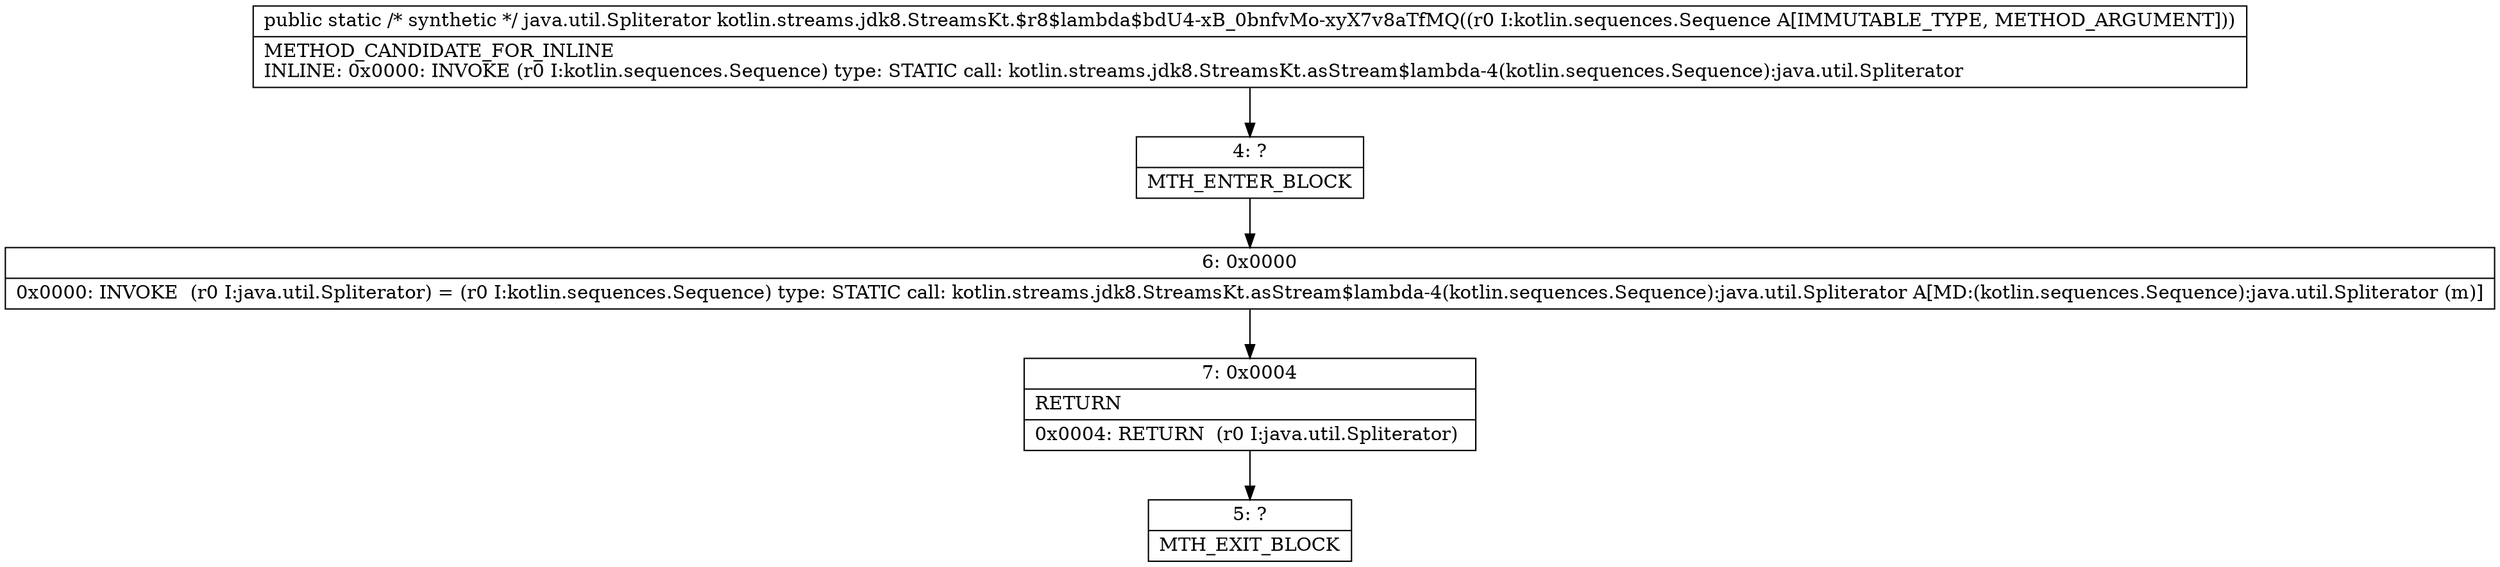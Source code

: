 digraph "CFG forkotlin.streams.jdk8.StreamsKt.$r8$lambda$bdU4\-xB_0bnfvMo\-xyX7v8aTfMQ(Lkotlin\/sequences\/Sequence;)Ljava\/util\/Spliterator;" {
Node_4 [shape=record,label="{4\:\ ?|MTH_ENTER_BLOCK\l}"];
Node_6 [shape=record,label="{6\:\ 0x0000|0x0000: INVOKE  (r0 I:java.util.Spliterator) = (r0 I:kotlin.sequences.Sequence) type: STATIC call: kotlin.streams.jdk8.StreamsKt.asStream$lambda\-4(kotlin.sequences.Sequence):java.util.Spliterator A[MD:(kotlin.sequences.Sequence):java.util.Spliterator (m)]\l}"];
Node_7 [shape=record,label="{7\:\ 0x0004|RETURN\l|0x0004: RETURN  (r0 I:java.util.Spliterator) \l}"];
Node_5 [shape=record,label="{5\:\ ?|MTH_EXIT_BLOCK\l}"];
MethodNode[shape=record,label="{public static \/* synthetic *\/ java.util.Spliterator kotlin.streams.jdk8.StreamsKt.$r8$lambda$bdU4\-xB_0bnfvMo\-xyX7v8aTfMQ((r0 I:kotlin.sequences.Sequence A[IMMUTABLE_TYPE, METHOD_ARGUMENT]))  | METHOD_CANDIDATE_FOR_INLINE\lINLINE: 0x0000: INVOKE  (r0 I:kotlin.sequences.Sequence) type: STATIC call: kotlin.streams.jdk8.StreamsKt.asStream$lambda\-4(kotlin.sequences.Sequence):java.util.Spliterator\l}"];
MethodNode -> Node_4;Node_4 -> Node_6;
Node_6 -> Node_7;
Node_7 -> Node_5;
}

